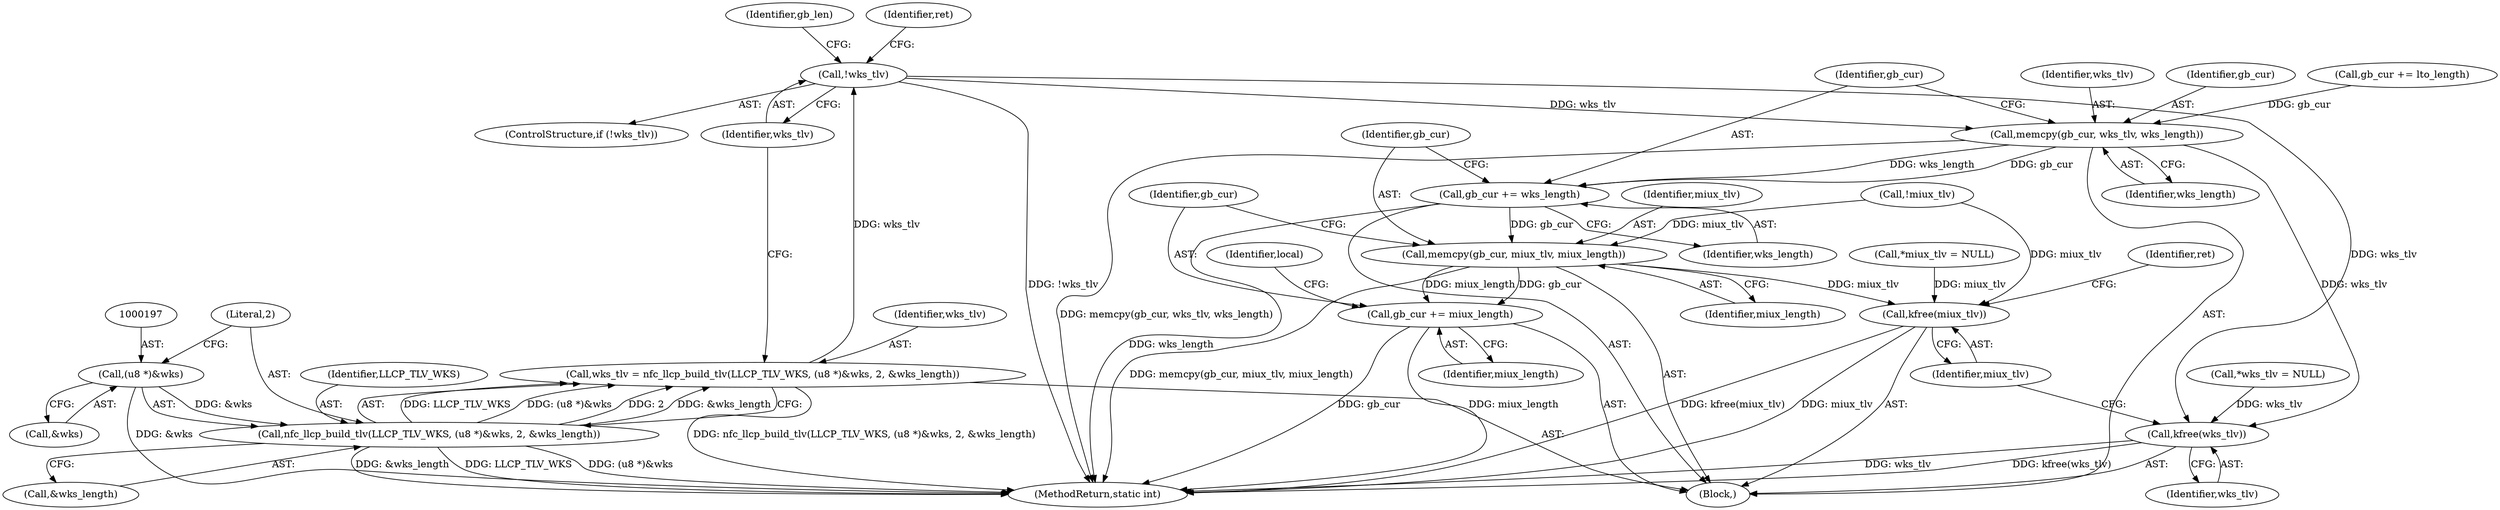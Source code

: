 digraph "0_linux_58bdd544e2933a21a51eecf17c3f5f94038261b5_1@pointer" {
"1000204" [label="(Call,!wks_tlv)"];
"1000192" [label="(Call,wks_tlv = nfc_llcp_build_tlv(LLCP_TLV_WKS, (u8 *)&wks, 2, &wks_length))"];
"1000194" [label="(Call,nfc_llcp_build_tlv(LLCP_TLV_WKS, (u8 *)&wks, 2, &wks_length))"];
"1000196" [label="(Call,(u8 *)&wks)"];
"1000282" [label="(Call,memcpy(gb_cur, wks_tlv, wks_length))"];
"1000286" [label="(Call,gb_cur += wks_length)"];
"1000289" [label="(Call,memcpy(gb_cur, miux_tlv, miux_length))"];
"1000293" [label="(Call,gb_cur += miux_length)"];
"1000308" [label="(Call,kfree(miux_tlv))"];
"1000306" [label="(Call,kfree(wks_tlv))"];
"1000285" [label="(Identifier,wks_length)"];
"1000292" [label="(Identifier,miux_length)"];
"1000279" [label="(Call,gb_cur += lto_length)"];
"1000307" [label="(Identifier,wks_tlv)"];
"1000198" [label="(Call,&wks)"];
"1000196" [label="(Call,(u8 *)&wks)"];
"1000287" [label="(Identifier,gb_cur)"];
"1000122" [label="(Call,*miux_tlv = NULL)"];
"1000311" [label="(Identifier,ret)"];
"1000294" [label="(Identifier,gb_cur)"];
"1000194" [label="(Call,nfc_llcp_build_tlv(LLCP_TLV_WKS, (u8 *)&wks, 2, &wks_length))"];
"1000291" [label="(Identifier,miux_tlv)"];
"1000205" [label="(Identifier,wks_tlv)"];
"1000284" [label="(Identifier,wks_tlv)"];
"1000204" [label="(Call,!wks_tlv)"];
"1000213" [label="(Identifier,gb_len)"];
"1000295" [label="(Identifier,miux_length)"];
"1000286" [label="(Call,gb_cur += wks_length)"];
"1000290" [label="(Identifier,gb_cur)"];
"1000118" [label="(Call,*wks_tlv = NULL)"];
"1000309" [label="(Identifier,miux_tlv)"];
"1000308" [label="(Call,kfree(miux_tlv))"];
"1000203" [label="(ControlStructure,if (!wks_tlv))"];
"1000289" [label="(Call,memcpy(gb_cur, miux_tlv, miux_length))"];
"1000312" [label="(MethodReturn,static int)"];
"1000200" [label="(Literal,2)"];
"1000298" [label="(Identifier,local)"];
"1000229" [label="(Call,!miux_tlv)"];
"1000293" [label="(Call,gb_cur += miux_length)"];
"1000102" [label="(Block,)"];
"1000282" [label="(Call,memcpy(gb_cur, wks_tlv, wks_length))"];
"1000195" [label="(Identifier,LLCP_TLV_WKS)"];
"1000201" [label="(Call,&wks_length)"];
"1000306" [label="(Call,kfree(wks_tlv))"];
"1000283" [label="(Identifier,gb_cur)"];
"1000288" [label="(Identifier,wks_length)"];
"1000192" [label="(Call,wks_tlv = nfc_llcp_build_tlv(LLCP_TLV_WKS, (u8 *)&wks, 2, &wks_length))"];
"1000208" [label="(Identifier,ret)"];
"1000193" [label="(Identifier,wks_tlv)"];
"1000204" -> "1000203"  [label="AST: "];
"1000204" -> "1000205"  [label="CFG: "];
"1000205" -> "1000204"  [label="AST: "];
"1000208" -> "1000204"  [label="CFG: "];
"1000213" -> "1000204"  [label="CFG: "];
"1000204" -> "1000312"  [label="DDG: !wks_tlv"];
"1000192" -> "1000204"  [label="DDG: wks_tlv"];
"1000204" -> "1000282"  [label="DDG: wks_tlv"];
"1000204" -> "1000306"  [label="DDG: wks_tlv"];
"1000192" -> "1000102"  [label="AST: "];
"1000192" -> "1000194"  [label="CFG: "];
"1000193" -> "1000192"  [label="AST: "];
"1000194" -> "1000192"  [label="AST: "];
"1000205" -> "1000192"  [label="CFG: "];
"1000192" -> "1000312"  [label="DDG: nfc_llcp_build_tlv(LLCP_TLV_WKS, (u8 *)&wks, 2, &wks_length)"];
"1000194" -> "1000192"  [label="DDG: LLCP_TLV_WKS"];
"1000194" -> "1000192"  [label="DDG: (u8 *)&wks"];
"1000194" -> "1000192"  [label="DDG: 2"];
"1000194" -> "1000192"  [label="DDG: &wks_length"];
"1000194" -> "1000201"  [label="CFG: "];
"1000195" -> "1000194"  [label="AST: "];
"1000196" -> "1000194"  [label="AST: "];
"1000200" -> "1000194"  [label="AST: "];
"1000201" -> "1000194"  [label="AST: "];
"1000194" -> "1000312"  [label="DDG: &wks_length"];
"1000194" -> "1000312"  [label="DDG: LLCP_TLV_WKS"];
"1000194" -> "1000312"  [label="DDG: (u8 *)&wks"];
"1000196" -> "1000194"  [label="DDG: &wks"];
"1000196" -> "1000198"  [label="CFG: "];
"1000197" -> "1000196"  [label="AST: "];
"1000198" -> "1000196"  [label="AST: "];
"1000200" -> "1000196"  [label="CFG: "];
"1000196" -> "1000312"  [label="DDG: &wks"];
"1000282" -> "1000102"  [label="AST: "];
"1000282" -> "1000285"  [label="CFG: "];
"1000283" -> "1000282"  [label="AST: "];
"1000284" -> "1000282"  [label="AST: "];
"1000285" -> "1000282"  [label="AST: "];
"1000287" -> "1000282"  [label="CFG: "];
"1000282" -> "1000312"  [label="DDG: memcpy(gb_cur, wks_tlv, wks_length)"];
"1000279" -> "1000282"  [label="DDG: gb_cur"];
"1000282" -> "1000286"  [label="DDG: wks_length"];
"1000282" -> "1000286"  [label="DDG: gb_cur"];
"1000282" -> "1000306"  [label="DDG: wks_tlv"];
"1000286" -> "1000102"  [label="AST: "];
"1000286" -> "1000288"  [label="CFG: "];
"1000287" -> "1000286"  [label="AST: "];
"1000288" -> "1000286"  [label="AST: "];
"1000290" -> "1000286"  [label="CFG: "];
"1000286" -> "1000312"  [label="DDG: wks_length"];
"1000286" -> "1000289"  [label="DDG: gb_cur"];
"1000289" -> "1000102"  [label="AST: "];
"1000289" -> "1000292"  [label="CFG: "];
"1000290" -> "1000289"  [label="AST: "];
"1000291" -> "1000289"  [label="AST: "];
"1000292" -> "1000289"  [label="AST: "];
"1000294" -> "1000289"  [label="CFG: "];
"1000289" -> "1000312"  [label="DDG: memcpy(gb_cur, miux_tlv, miux_length)"];
"1000229" -> "1000289"  [label="DDG: miux_tlv"];
"1000289" -> "1000293"  [label="DDG: miux_length"];
"1000289" -> "1000293"  [label="DDG: gb_cur"];
"1000289" -> "1000308"  [label="DDG: miux_tlv"];
"1000293" -> "1000102"  [label="AST: "];
"1000293" -> "1000295"  [label="CFG: "];
"1000294" -> "1000293"  [label="AST: "];
"1000295" -> "1000293"  [label="AST: "];
"1000298" -> "1000293"  [label="CFG: "];
"1000293" -> "1000312"  [label="DDG: gb_cur"];
"1000293" -> "1000312"  [label="DDG: miux_length"];
"1000308" -> "1000102"  [label="AST: "];
"1000308" -> "1000309"  [label="CFG: "];
"1000309" -> "1000308"  [label="AST: "];
"1000311" -> "1000308"  [label="CFG: "];
"1000308" -> "1000312"  [label="DDG: miux_tlv"];
"1000308" -> "1000312"  [label="DDG: kfree(miux_tlv)"];
"1000122" -> "1000308"  [label="DDG: miux_tlv"];
"1000229" -> "1000308"  [label="DDG: miux_tlv"];
"1000306" -> "1000102"  [label="AST: "];
"1000306" -> "1000307"  [label="CFG: "];
"1000307" -> "1000306"  [label="AST: "];
"1000309" -> "1000306"  [label="CFG: "];
"1000306" -> "1000312"  [label="DDG: wks_tlv"];
"1000306" -> "1000312"  [label="DDG: kfree(wks_tlv)"];
"1000118" -> "1000306"  [label="DDG: wks_tlv"];
}
